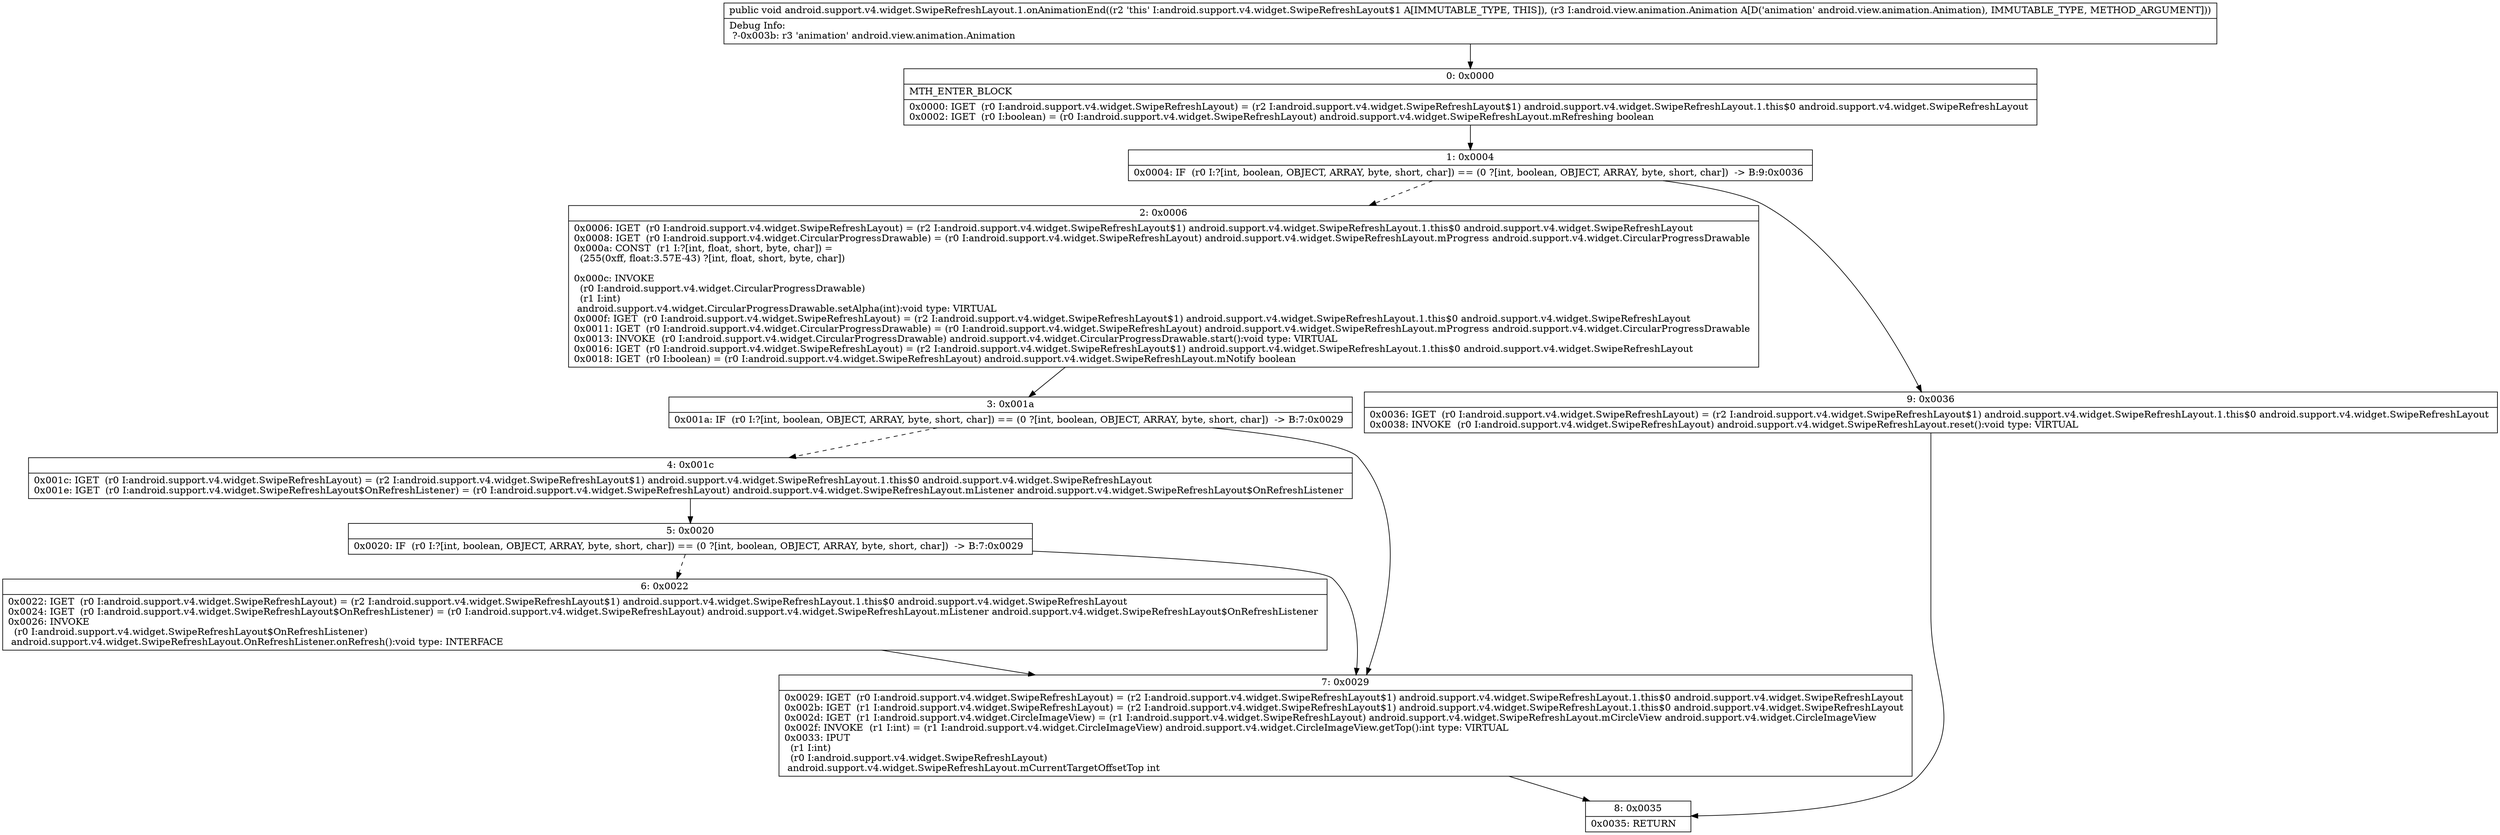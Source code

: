 digraph "CFG forandroid.support.v4.widget.SwipeRefreshLayout.1.onAnimationEnd(Landroid\/view\/animation\/Animation;)V" {
Node_0 [shape=record,label="{0\:\ 0x0000|MTH_ENTER_BLOCK\l|0x0000: IGET  (r0 I:android.support.v4.widget.SwipeRefreshLayout) = (r2 I:android.support.v4.widget.SwipeRefreshLayout$1) android.support.v4.widget.SwipeRefreshLayout.1.this$0 android.support.v4.widget.SwipeRefreshLayout \l0x0002: IGET  (r0 I:boolean) = (r0 I:android.support.v4.widget.SwipeRefreshLayout) android.support.v4.widget.SwipeRefreshLayout.mRefreshing boolean \l}"];
Node_1 [shape=record,label="{1\:\ 0x0004|0x0004: IF  (r0 I:?[int, boolean, OBJECT, ARRAY, byte, short, char]) == (0 ?[int, boolean, OBJECT, ARRAY, byte, short, char])  \-\> B:9:0x0036 \l}"];
Node_2 [shape=record,label="{2\:\ 0x0006|0x0006: IGET  (r0 I:android.support.v4.widget.SwipeRefreshLayout) = (r2 I:android.support.v4.widget.SwipeRefreshLayout$1) android.support.v4.widget.SwipeRefreshLayout.1.this$0 android.support.v4.widget.SwipeRefreshLayout \l0x0008: IGET  (r0 I:android.support.v4.widget.CircularProgressDrawable) = (r0 I:android.support.v4.widget.SwipeRefreshLayout) android.support.v4.widget.SwipeRefreshLayout.mProgress android.support.v4.widget.CircularProgressDrawable \l0x000a: CONST  (r1 I:?[int, float, short, byte, char]) = \l  (255(0xff, float:3.57E\-43) ?[int, float, short, byte, char])\l \l0x000c: INVOKE  \l  (r0 I:android.support.v4.widget.CircularProgressDrawable)\l  (r1 I:int)\l android.support.v4.widget.CircularProgressDrawable.setAlpha(int):void type: VIRTUAL \l0x000f: IGET  (r0 I:android.support.v4.widget.SwipeRefreshLayout) = (r2 I:android.support.v4.widget.SwipeRefreshLayout$1) android.support.v4.widget.SwipeRefreshLayout.1.this$0 android.support.v4.widget.SwipeRefreshLayout \l0x0011: IGET  (r0 I:android.support.v4.widget.CircularProgressDrawable) = (r0 I:android.support.v4.widget.SwipeRefreshLayout) android.support.v4.widget.SwipeRefreshLayout.mProgress android.support.v4.widget.CircularProgressDrawable \l0x0013: INVOKE  (r0 I:android.support.v4.widget.CircularProgressDrawable) android.support.v4.widget.CircularProgressDrawable.start():void type: VIRTUAL \l0x0016: IGET  (r0 I:android.support.v4.widget.SwipeRefreshLayout) = (r2 I:android.support.v4.widget.SwipeRefreshLayout$1) android.support.v4.widget.SwipeRefreshLayout.1.this$0 android.support.v4.widget.SwipeRefreshLayout \l0x0018: IGET  (r0 I:boolean) = (r0 I:android.support.v4.widget.SwipeRefreshLayout) android.support.v4.widget.SwipeRefreshLayout.mNotify boolean \l}"];
Node_3 [shape=record,label="{3\:\ 0x001a|0x001a: IF  (r0 I:?[int, boolean, OBJECT, ARRAY, byte, short, char]) == (0 ?[int, boolean, OBJECT, ARRAY, byte, short, char])  \-\> B:7:0x0029 \l}"];
Node_4 [shape=record,label="{4\:\ 0x001c|0x001c: IGET  (r0 I:android.support.v4.widget.SwipeRefreshLayout) = (r2 I:android.support.v4.widget.SwipeRefreshLayout$1) android.support.v4.widget.SwipeRefreshLayout.1.this$0 android.support.v4.widget.SwipeRefreshLayout \l0x001e: IGET  (r0 I:android.support.v4.widget.SwipeRefreshLayout$OnRefreshListener) = (r0 I:android.support.v4.widget.SwipeRefreshLayout) android.support.v4.widget.SwipeRefreshLayout.mListener android.support.v4.widget.SwipeRefreshLayout$OnRefreshListener \l}"];
Node_5 [shape=record,label="{5\:\ 0x0020|0x0020: IF  (r0 I:?[int, boolean, OBJECT, ARRAY, byte, short, char]) == (0 ?[int, boolean, OBJECT, ARRAY, byte, short, char])  \-\> B:7:0x0029 \l}"];
Node_6 [shape=record,label="{6\:\ 0x0022|0x0022: IGET  (r0 I:android.support.v4.widget.SwipeRefreshLayout) = (r2 I:android.support.v4.widget.SwipeRefreshLayout$1) android.support.v4.widget.SwipeRefreshLayout.1.this$0 android.support.v4.widget.SwipeRefreshLayout \l0x0024: IGET  (r0 I:android.support.v4.widget.SwipeRefreshLayout$OnRefreshListener) = (r0 I:android.support.v4.widget.SwipeRefreshLayout) android.support.v4.widget.SwipeRefreshLayout.mListener android.support.v4.widget.SwipeRefreshLayout$OnRefreshListener \l0x0026: INVOKE  \l  (r0 I:android.support.v4.widget.SwipeRefreshLayout$OnRefreshListener)\l android.support.v4.widget.SwipeRefreshLayout.OnRefreshListener.onRefresh():void type: INTERFACE \l}"];
Node_7 [shape=record,label="{7\:\ 0x0029|0x0029: IGET  (r0 I:android.support.v4.widget.SwipeRefreshLayout) = (r2 I:android.support.v4.widget.SwipeRefreshLayout$1) android.support.v4.widget.SwipeRefreshLayout.1.this$0 android.support.v4.widget.SwipeRefreshLayout \l0x002b: IGET  (r1 I:android.support.v4.widget.SwipeRefreshLayout) = (r2 I:android.support.v4.widget.SwipeRefreshLayout$1) android.support.v4.widget.SwipeRefreshLayout.1.this$0 android.support.v4.widget.SwipeRefreshLayout \l0x002d: IGET  (r1 I:android.support.v4.widget.CircleImageView) = (r1 I:android.support.v4.widget.SwipeRefreshLayout) android.support.v4.widget.SwipeRefreshLayout.mCircleView android.support.v4.widget.CircleImageView \l0x002f: INVOKE  (r1 I:int) = (r1 I:android.support.v4.widget.CircleImageView) android.support.v4.widget.CircleImageView.getTop():int type: VIRTUAL \l0x0033: IPUT  \l  (r1 I:int)\l  (r0 I:android.support.v4.widget.SwipeRefreshLayout)\l android.support.v4.widget.SwipeRefreshLayout.mCurrentTargetOffsetTop int \l}"];
Node_8 [shape=record,label="{8\:\ 0x0035|0x0035: RETURN   \l}"];
Node_9 [shape=record,label="{9\:\ 0x0036|0x0036: IGET  (r0 I:android.support.v4.widget.SwipeRefreshLayout) = (r2 I:android.support.v4.widget.SwipeRefreshLayout$1) android.support.v4.widget.SwipeRefreshLayout.1.this$0 android.support.v4.widget.SwipeRefreshLayout \l0x0038: INVOKE  (r0 I:android.support.v4.widget.SwipeRefreshLayout) android.support.v4.widget.SwipeRefreshLayout.reset():void type: VIRTUAL \l}"];
MethodNode[shape=record,label="{public void android.support.v4.widget.SwipeRefreshLayout.1.onAnimationEnd((r2 'this' I:android.support.v4.widget.SwipeRefreshLayout$1 A[IMMUTABLE_TYPE, THIS]), (r3 I:android.view.animation.Animation A[D('animation' android.view.animation.Animation), IMMUTABLE_TYPE, METHOD_ARGUMENT]))  | Debug Info:\l  ?\-0x003b: r3 'animation' android.view.animation.Animation\l}"];
MethodNode -> Node_0;
Node_0 -> Node_1;
Node_1 -> Node_2[style=dashed];
Node_1 -> Node_9;
Node_2 -> Node_3;
Node_3 -> Node_4[style=dashed];
Node_3 -> Node_7;
Node_4 -> Node_5;
Node_5 -> Node_6[style=dashed];
Node_5 -> Node_7;
Node_6 -> Node_7;
Node_7 -> Node_8;
Node_9 -> Node_8;
}

